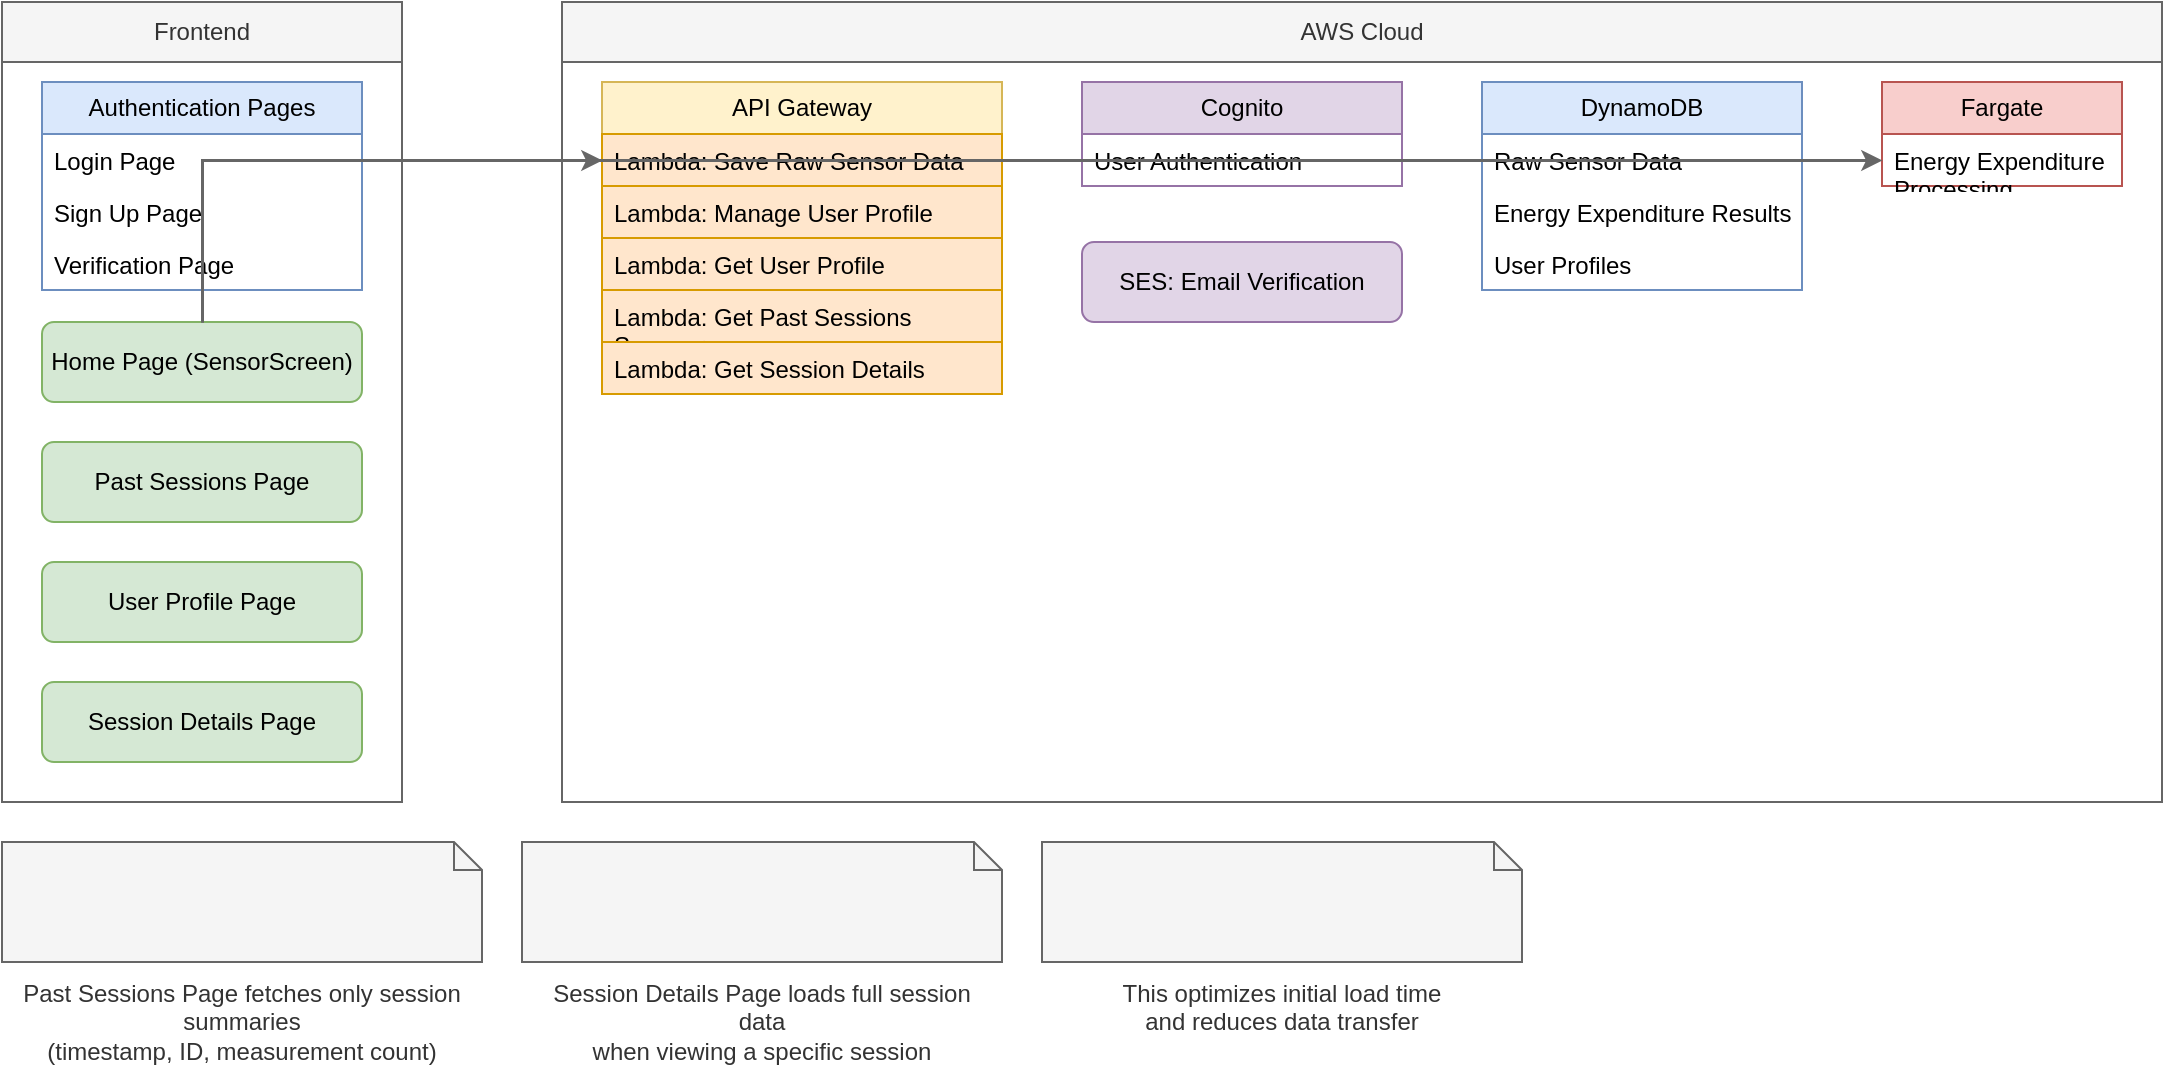 <?xml version="1.0" encoding="UTF-8"?>
<mxfile version="21.1.9" type="device">
  <diagram id="OpenMetabolics-Architecture-1" name="OpenMetabolics Architecture">
    <mxGraphModel dx="1422" dy="798" grid="1" gridSize="10" guides="1" tooltips="1" connect="1" arrows="1" fold="1" page="1" pageScale="1" pageWidth="1169" pageHeight="827" math="0" shadow="0">
      <root>
        <mxCell id="root-0" />
        <mxCell id="parent-1" parent="root-0" />
        
        <!-- Frontend Container -->
        <mxCell id="frontend-container-2" value="Frontend" style="swimlane;fontStyle=0;childLayout=stackLayout;horizontal=1;startSize=30;horizontalStack=0;resizeParent=1;resizeParentMax=0;resizeLast=0;collapsible=1;marginBottom=0;whiteSpace=wrap;html=1;fillColor=#f5f5f5;strokeColor=#666666;fontColor=#333333;" vertex="1" parent="parent-1">
          <mxGeometry x="40" y="40" width="200" height="400" as="geometry" />
        </mxCell>
        
        <!-- Auth Pages Group -->
        <mxCell id="auth-pages-3" value="Authentication Pages" style="swimlane;fontStyle=0;childLayout=stackLayout;horizontal=1;startSize=26;fillColor=#dae8fc;horizontalStack=0;resizeParent=1;resizeParentMax=0;resizeLast=0;collapsible=1;marginBottom=0;whiteSpace=wrap;html=1;strokeColor=#6c8ebf;" vertex="1" parent="frontend-container-2">
          <mxGeometry x="20" y="40" width="160" height="104" as="geometry" />
        </mxCell>
        <mxCell id="login-page-4" value="Login Page" style="text;strokeColor=none;fillColor=none;align=left;verticalAlign=top;spacingLeft=4;spacingRight=4;overflow=hidden;rotatable=0;points=[[0,0.5],[1,0.5]];portConstraint=eastwest;whiteSpace=wrap;html=1;" vertex="1" parent="auth-pages-3">
          <mxGeometry y="26" width="160" height="26" as="geometry" />
        </mxCell>
        <mxCell id="signup-page-5" value="Sign Up Page" style="text;strokeColor=none;fillColor=none;align=left;verticalAlign=top;spacingLeft=4;spacingRight=4;overflow=hidden;rotatable=0;points=[[0,0.5],[1,0.5]];portConstraint=eastwest;whiteSpace=wrap;html=1;" vertex="1" parent="auth-pages-3">
          <mxGeometry y="52" width="160" height="26" as="geometry" />
        </mxCell>
        <mxCell id="verification-page-6" value="Verification Page" style="text;strokeColor=none;fillColor=none;align=left;verticalAlign=top;spacingLeft=4;spacingRight=4;overflow=hidden;rotatable=0;points=[[0,0.5],[1,0.5]];portConstraint=eastwest;whiteSpace=wrap;html=1;" vertex="1" parent="auth-pages-3">
          <mxGeometry y="78" width="160" height="26" as="geometry" />
        </mxCell>
        
        <!-- Main Pages -->
        <mxCell id="home-page-7" value="Home Page (SensorScreen)" style="rounded=1;whiteSpace=wrap;html=1;fillColor=#d5e8d4;strokeColor=#82b366;" vertex="1" parent="frontend-container-2">
          <mxGeometry x="20" y="160" width="160" height="40" as="geometry" />
        </mxCell>
        <mxCell id="past-sessions-8" value="Past Sessions Page" style="rounded=1;whiteSpace=wrap;html=1;fillColor=#d5e8d4;strokeColor=#82b366;" vertex="1" parent="frontend-container-2">
          <mxGeometry x="20" y="220" width="160" height="40" as="geometry" />
        </mxCell>
        <mxCell id="user-profile-9" value="User Profile Page" style="rounded=1;whiteSpace=wrap;html=1;fillColor=#d5e8d4;strokeColor=#82b366;" vertex="1" parent="frontend-container-2">
          <mxGeometry x="20" y="280" width="160" height="40" as="geometry" />
        </mxCell>
        <mxCell id="session-details-10" value="Session Details Page" style="rounded=1;whiteSpace=wrap;html=1;fillColor=#d5e8d4;strokeColor=#82b366;" vertex="1" parent="frontend-container-2">
          <mxGeometry x="20" y="340" width="160" height="40" as="geometry" />
        </mxCell>
        
        <!-- AWS Cloud Container -->
        <mxCell id="aws-container-11" value="AWS Cloud" style="swimlane;fontStyle=0;childLayout=stackLayout;horizontal=1;startSize=30;horizontalStack=0;resizeParent=1;resizeParentMax=0;resizeLast=0;collapsible=1;marginBottom=0;whiteSpace=wrap;html=1;fillColor=#f5f5f5;strokeColor=#666666;fontColor=#333333;" vertex="1" parent="parent-1">
          <mxGeometry x="320" y="40" width="800" height="400" as="geometry" />
        </mxCell>
        
        <!-- API Gateway -->
        <mxCell id="api-gateway-12" value="API Gateway" style="swimlane;fontStyle=0;childLayout=stackLayout;horizontal=1;startSize=26;fillColor=#fff2cc;horizontalStack=0;resizeParent=1;resizeParentMax=0;resizeLast=0;collapsible=1;marginBottom=0;whiteSpace=wrap;html=1;strokeColor=#d6b656;" vertex="1" parent="aws-container-11">
          <mxGeometry x="20" y="40" width="200" height="156" as="geometry" />
        </mxCell>
        <mxCell id="save-data-13" value="Lambda: Save Raw Sensor Data" style="text;strokeColor=#d79b00;fillColor=#ffe6cc;align=left;verticalAlign=top;spacingLeft=4;spacingRight=4;overflow=hidden;rotatable=0;points=[[0,0.5],[1,0.5]];portConstraint=eastwest;whiteSpace=wrap;html=1;" vertex="1" parent="api-gateway-12">
          <mxGeometry y="26" width="200" height="26" as="geometry" />
        </mxCell>
        <mxCell id="manage-profile-14" value="Lambda: Manage User Profile" style="text;strokeColor=#d79b00;fillColor=#ffe6cc;align=left;verticalAlign=top;spacingLeft=4;spacingRight=4;overflow=hidden;rotatable=0;points=[[0,0.5],[1,0.5]];portConstraint=eastwest;whiteSpace=wrap;html=1;" vertex="1" parent="api-gateway-12">
          <mxGeometry y="52" width="200" height="26" as="geometry" />
        </mxCell>
        <mxCell id="get-profile-15" value="Lambda: Get User Profile" style="text;strokeColor=#d79b00;fillColor=#ffe6cc;align=left;verticalAlign=top;spacingLeft=4;spacingRight=4;overflow=hidden;rotatable=0;points=[[0,0.5],[1,0.5]];portConstraint=eastwest;whiteSpace=wrap;html=1;" vertex="1" parent="api-gateway-12">
          <mxGeometry y="78" width="200" height="26" as="geometry" />
        </mxCell>
        <mxCell id="get-sessions-16" value="Lambda: Get Past Sessions Summary" style="text;strokeColor=#d79b00;fillColor=#ffe6cc;align=left;verticalAlign=top;spacingLeft=4;spacingRight=4;overflow=hidden;rotatable=0;points=[[0,0.5],[1,0.5]];portConstraint=eastwest;whiteSpace=wrap;html=1;" vertex="1" parent="api-gateway-12">
          <mxGeometry y="104" width="200" height="26" as="geometry" />
        </mxCell>
        <mxCell id="get-session-details-17" value="Lambda: Get Session Details" style="text;strokeColor=#d79b00;fillColor=#ffe6cc;align=left;verticalAlign=top;spacingLeft=4;spacingRight=4;overflow=hidden;rotatable=0;points=[[0,0.5],[1,0.5]];portConstraint=eastwest;whiteSpace=wrap;html=1;" vertex="1" parent="api-gateway-12">
          <mxGeometry y="130" width="200" height="26" as="geometry" />
        </mxCell>
        
        <!-- Cognito -->
        <mxCell id="cognito-18" value="Cognito" style="swimlane;fontStyle=0;childLayout=stackLayout;horizontal=1;startSize=26;fillColor=#e1d5e7;horizontalStack=0;resizeParent=1;resizeParentMax=0;resizeLast=0;collapsible=1;marginBottom=0;whiteSpace=wrap;html=1;strokeColor=#9673a6;" vertex="1" parent="aws-container-11">
          <mxGeometry x="260" y="40" width="160" height="52" as="geometry" />
        </mxCell>
        <mxCell id="user-auth-19" value="User Authentication" style="text;strokeColor=none;fillColor=none;align=left;verticalAlign=top;spacingLeft=4;spacingRight=4;overflow=hidden;rotatable=0;points=[[0,0.5],[1,0.5]];portConstraint=eastwest;whiteSpace=wrap;html=1;" vertex="1" parent="cognito-18">
          <mxGeometry y="26" width="160" height="26" as="geometry" />
        </mxCell>
        
        <!-- DynamoDB -->
        <mxCell id="dynamodb-20" value="DynamoDB" style="swimlane;fontStyle=0;childLayout=stackLayout;horizontal=1;startSize=26;fillColor=#dae8fc;horizontalStack=0;resizeParent=1;resizeParentMax=0;resizeLast=0;collapsible=1;marginBottom=0;whiteSpace=wrap;html=1;strokeColor=#6c8ebf;" vertex="1" parent="aws-container-11">
          <mxGeometry x="460" y="40" width="160" height="104" as="geometry" />
        </mxCell>
        <mxCell id="raw-data-21" value="Raw Sensor Data" style="text;strokeColor=none;fillColor=none;align=left;verticalAlign=top;spacingLeft=4;spacingRight=4;overflow=hidden;rotatable=0;points=[[0,0.5],[1,0.5]];portConstraint=eastwest;whiteSpace=wrap;html=1;" vertex="1" parent="dynamodb-20">
          <mxGeometry y="26" width="160" height="26" as="geometry" />
        </mxCell>
        <mxCell id="ee-results-22" value="Energy Expenditure Results" style="text;strokeColor=none;fillColor=none;align=left;verticalAlign=top;spacingLeft=4;spacingRight=4;overflow=hidden;rotatable=0;points=[[0,0.5],[1,0.5]];portConstraint=eastwest;whiteSpace=wrap;html=1;" vertex="1" parent="dynamodb-20">
          <mxGeometry y="52" width="160" height="26" as="geometry" />
        </mxCell>
        <mxCell id="user-profiles-23" value="User Profiles" style="text;strokeColor=none;fillColor=none;align=left;verticalAlign=top;spacingLeft=4;spacingRight=4;overflow=hidden;rotatable=0;points=[[0,0.5],[1,0.5]];portConstraint=eastwest;whiteSpace=wrap;html=1;" vertex="1" parent="dynamodb-20">
          <mxGeometry y="78" width="160" height="26" as="geometry" />
        </mxCell>
        
        <!-- Fargate -->
        <mxCell id="fargate-24" value="Fargate" style="swimlane;fontStyle=0;childLayout=stackLayout;horizontal=1;startSize=26;fillColor=#f8cecc;horizontalStack=0;resizeParent=1;resizeParentMax=0;resizeLast=0;collapsible=1;marginBottom=0;whiteSpace=wrap;html=1;strokeColor=#b85450;" vertex="1" parent="aws-container-11">
          <mxGeometry x="660" y="40" width="120" height="52" as="geometry" />
        </mxCell>
        <mxCell id="ee-processing-25" value="Energy Expenditure Processing" style="text;strokeColor=none;fillColor=none;align=left;verticalAlign=top;spacingLeft=4;spacingRight=4;overflow=hidden;rotatable=0;points=[[0,0.5],[1,0.5]];portConstraint=eastwest;whiteSpace=wrap;html=1;" vertex="1" parent="fargate-24">
          <mxGeometry y="26" width="120" height="26" as="geometry" />
        </mxCell>
        
        <!-- SES -->
        <mxCell id="ses-26" value="SES: Email Verification" style="rounded=1;whiteSpace=wrap;html=1;fillColor=#e1d5e7;strokeColor=#9673a6;" vertex="1" parent="aws-container-11">
          <mxGeometry x="260" y="120" width="160" height="40" as="geometry" />
        </mxCell>
        
        <!-- Connections -->
        <mxCell id="conn-27" value="" style="edgeStyle=orthogonalEdgeStyle;rounded=0;orthogonalLoop=1;jettySize=auto;html=1;strokeWidth=1.5;strokeColor=#666666;" edge="1" parent="parent-1" source="home-page-7" target="save-data-13">
          <mxGeometry relative="1" as="geometry" />
        </mxCell>
        <mxCell id="conn-28" value="" style="edgeStyle=orthogonalEdgeStyle;rounded=0;orthogonalLoop=1;jettySize=auto;html=1;strokeWidth=1.5;strokeColor=#666666;" edge="1" parent="parent-1" source="home-page-7" target="ee-processing-25">
          <mxGeometry relative="1" as="geometry" />
        </mxCell>
        
        <!-- Notes -->
        <mxCell id="note1-29" value="Past Sessions Page fetches only session summaries&#xa;(timestamp, ID, measurement count)" style="shape=note;whiteSpace=wrap;html=1;size=14;verticalAlign=top;align=left;spacingTop=-6;rounded=0;shadow=0;comic=0;labelPosition=center;verticalLabelPosition=bottom;align=center;spacing=10;strokeColor=#666666;fillColor=#f5f5f5;fontColor=#333333;" vertex="1" parent="parent-1">
          <mxGeometry x="40" y="460" width="240" height="60" as="geometry" />
        </mxCell>
        
        <mxCell id="note2-30" value="Session Details Page loads full session data&#xa;when viewing a specific session" style="shape=note;whiteSpace=wrap;html=1;size=14;verticalAlign=top;align=left;spacingTop=-6;rounded=0;shadow=0;comic=0;labelPosition=center;verticalLabelPosition=bottom;align=center;spacing=10;strokeColor=#666666;fillColor=#f5f5f5;fontColor=#333333;" vertex="1" parent="parent-1">
          <mxGeometry x="300" y="460" width="240" height="60" as="geometry" />
        </mxCell>
        
        <mxCell id="note3-31" value="This optimizes initial load time&#xa;and reduces data transfer" style="shape=note;whiteSpace=wrap;html=1;size=14;verticalAlign=top;align=left;spacingTop=-6;rounded=0;shadow=0;comic=0;labelPosition=center;verticalLabelPosition=bottom;align=center;spacing=10;strokeColor=#666666;fillColor=#f5f5f5;fontColor=#333333;" vertex="1" parent="parent-1">
          <mxGeometry x="560" y="460" width="240" height="60" as="geometry" />
        </mxCell>
      </root>
    </mxGraphModel>
  </diagram>
</mxfile> 